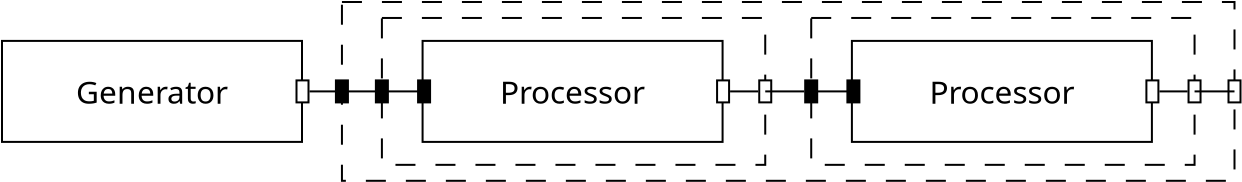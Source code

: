 <?xml version="1.0" encoding="UTF-8"?>
<dia:diagram xmlns:dia="http://www.lysator.liu.se/~alla/dia/">
  <dia:layer name="Background" visible="true" active="true">
    <dia:object type="Standard - Line" version="0" id="O0">
      <dia:attribute name="obj_pos">
        <dia:point val="-7.445,10.794"/>
      </dia:attribute>
      <dia:attribute name="obj_bb">
        <dia:rectangle val="-7.495,10.744;-6.074,10.844"/>
      </dia:attribute>
      <dia:attribute name="conn_endpoints">
        <dia:point val="-7.445,10.794"/>
        <dia:point val="-6.124,10.794"/>
      </dia:attribute>
      <dia:attribute name="numcp">
        <dia:int val="1"/>
      </dia:attribute>
      <dia:connections>
        <dia:connection handle="0" to="O3" connection="8"/>
        <dia:connection handle="1" to="O29" connection="3"/>
      </dia:connections>
    </dia:object>
    <dia:group>
      <dia:group>
        <dia:object type="Standard - Box" version="0" id="O1">
          <dia:attribute name="obj_pos">
            <dia:point val="-22.82,8.269"/>
          </dia:attribute>
          <dia:attribute name="obj_bb">
            <dia:rectangle val="-22.87,8.219;-7.77,13.369"/>
          </dia:attribute>
          <dia:attribute name="elem_corner">
            <dia:point val="-22.82,8.269"/>
          </dia:attribute>
          <dia:attribute name="elem_width">
            <dia:real val="15.0"/>
          </dia:attribute>
          <dia:attribute name="elem_height">
            <dia:real val="5.05"/>
          </dia:attribute>
          <dia:attribute name="show_background">
            <dia:boolean val="true"/>
          </dia:attribute>
        </dia:object>
        <dia:object type="Standard - Text" version="1" id="O2">
          <dia:attribute name="obj_pos">
            <dia:point val="-15.32,10.794"/>
          </dia:attribute>
          <dia:attribute name="obj_bb">
            <dia:rectangle val="-19.334,9.873;-11.307,11.716"/>
          </dia:attribute>
          <dia:attribute name="text">
            <dia:composite type="text">
              <dia:attribute name="string">
                <dia:string>#Generator#</dia:string>
              </dia:attribute>
              <dia:attribute name="font">
                <dia:font family="sans" style="0" name="Helvetica"/>
              </dia:attribute>
              <dia:attribute name="height">
                <dia:real val="1.976"/>
              </dia:attribute>
              <dia:attribute name="pos">
                <dia:point val="-15.32,11.341"/>
              </dia:attribute>
              <dia:attribute name="color">
                <dia:color val="#000000"/>
              </dia:attribute>
              <dia:attribute name="alignment">
                <dia:enum val="1"/>
              </dia:attribute>
            </dia:composite>
          </dia:attribute>
          <dia:attribute name="valign">
            <dia:enum val="2"/>
          </dia:attribute>
        </dia:object>
        <dia:object type="Standard - Box" version="0" id="O3">
          <dia:attribute name="obj_pos">
            <dia:point val="-8.095,10.244"/>
          </dia:attribute>
          <dia:attribute name="obj_bb">
            <dia:rectangle val="-8.145,10.194;-7.445,11.394"/>
          </dia:attribute>
          <dia:attribute name="elem_corner">
            <dia:point val="-8.095,10.244"/>
          </dia:attribute>
          <dia:attribute name="elem_width">
            <dia:real val="0.6"/>
          </dia:attribute>
          <dia:attribute name="elem_height">
            <dia:real val="1.1"/>
          </dia:attribute>
          <dia:attribute name="show_background">
            <dia:boolean val="true"/>
          </dia:attribute>
        </dia:object>
        <dia:object type="Standard - Text" version="1" id="O4">
          <dia:attribute name="obj_pos">
            <dia:point val="-15.595,10.969"/>
          </dia:attribute>
          <dia:attribute name="obj_bb">
            <dia:rectangle val="-15.595,9.502;-15.595,11.344"/>
          </dia:attribute>
          <dia:attribute name="text">
            <dia:composite type="text">
              <dia:attribute name="string">
                <dia:string>##</dia:string>
              </dia:attribute>
              <dia:attribute name="font">
                <dia:font family="sans" style="0" name="Helvetica"/>
              </dia:attribute>
              <dia:attribute name="height">
                <dia:real val="1.976"/>
              </dia:attribute>
              <dia:attribute name="pos">
                <dia:point val="-15.595,10.969"/>
              </dia:attribute>
              <dia:attribute name="color">
                <dia:color val="#000000"/>
              </dia:attribute>
              <dia:attribute name="alignment">
                <dia:enum val="0"/>
              </dia:attribute>
            </dia:composite>
          </dia:attribute>
          <dia:attribute name="valign">
            <dia:enum val="3"/>
          </dia:attribute>
        </dia:object>
      </dia:group>
      <dia:group>
        <dia:group>
          <dia:group>
            <dia:object type="Standard - Box" version="0" id="O5">
              <dia:attribute name="obj_pos">
                <dia:point val="-3.825,7.122"/>
              </dia:attribute>
              <dia:attribute name="obj_bb">
                <dia:rectangle val="-3.875,7.072;15.393,14.516"/>
              </dia:attribute>
              <dia:attribute name="elem_corner">
                <dia:point val="-3.825,7.122"/>
              </dia:attribute>
              <dia:attribute name="elem_width">
                <dia:real val="19.167"/>
              </dia:attribute>
              <dia:attribute name="elem_height">
                <dia:real val="7.344"/>
              </dia:attribute>
              <dia:attribute name="border_width">
                <dia:real val="0.1"/>
              </dia:attribute>
              <dia:attribute name="show_background">
                <dia:boolean val="false"/>
              </dia:attribute>
              <dia:attribute name="line_style">
                <dia:enum val="1"/>
              </dia:attribute>
            </dia:object>
            <dia:object type="Standard - Text" version="1" id="O6">
              <dia:attribute name="obj_pos">
                <dia:point val="5.709,10.794"/>
              </dia:attribute>
              <dia:attribute name="obj_bb">
                <dia:rectangle val="1.903,9.873;9.515,11.716"/>
              </dia:attribute>
              <dia:attribute name="text">
                <dia:composite type="text">
                  <dia:attribute name="string">
                    <dia:string>#Processor#</dia:string>
                  </dia:attribute>
                  <dia:attribute name="font">
                    <dia:font family="sans" style="0" name="Helvetica"/>
                  </dia:attribute>
                  <dia:attribute name="height">
                    <dia:real val="1.976"/>
                  </dia:attribute>
                  <dia:attribute name="pos">
                    <dia:point val="5.709,11.341"/>
                  </dia:attribute>
                  <dia:attribute name="color">
                    <dia:color val="#000000"/>
                  </dia:attribute>
                  <dia:attribute name="alignment">
                    <dia:enum val="1"/>
                  </dia:attribute>
                </dia:composite>
              </dia:attribute>
              <dia:attribute name="valign">
                <dia:enum val="2"/>
              </dia:attribute>
            </dia:object>
            <dia:object type="Standard - Text" version="1" id="O7">
              <dia:attribute name="obj_pos">
                <dia:point val="5.434,10.969"/>
              </dia:attribute>
              <dia:attribute name="obj_bb">
                <dia:rectangle val="5.434,9.502;5.434,11.344"/>
              </dia:attribute>
              <dia:attribute name="text">
                <dia:composite type="text">
                  <dia:attribute name="string">
                    <dia:string>##</dia:string>
                  </dia:attribute>
                  <dia:attribute name="font">
                    <dia:font family="sans" style="0" name="Helvetica"/>
                  </dia:attribute>
                  <dia:attribute name="height">
                    <dia:real val="1.976"/>
                  </dia:attribute>
                  <dia:attribute name="pos">
                    <dia:point val="5.434,10.969"/>
                  </dia:attribute>
                  <dia:attribute name="color">
                    <dia:color val="#000000"/>
                  </dia:attribute>
                  <dia:attribute name="alignment">
                    <dia:enum val="0"/>
                  </dia:attribute>
                </dia:composite>
              </dia:attribute>
              <dia:attribute name="valign">
                <dia:enum val="3"/>
              </dia:attribute>
            </dia:object>
            <dia:object type="Standard - Box" version="0" id="O8">
              <dia:attribute name="obj_pos">
                <dia:point val="-4.126,10.244"/>
              </dia:attribute>
              <dia:attribute name="obj_bb">
                <dia:rectangle val="-4.176,10.194;-3.476,11.394"/>
              </dia:attribute>
              <dia:attribute name="elem_corner">
                <dia:point val="-4.126,10.244"/>
              </dia:attribute>
              <dia:attribute name="elem_width">
                <dia:real val="0.6"/>
              </dia:attribute>
              <dia:attribute name="elem_height">
                <dia:real val="1.1"/>
              </dia:attribute>
              <dia:attribute name="border_width">
                <dia:real val="0.1"/>
              </dia:attribute>
              <dia:attribute name="inner_color">
                <dia:color val="#000000"/>
              </dia:attribute>
              <dia:attribute name="show_background">
                <dia:boolean val="true"/>
              </dia:attribute>
            </dia:object>
            <dia:object type="Standard - Box" version="0" id="O9">
              <dia:attribute name="obj_pos">
                <dia:point val="15.042,10.243"/>
              </dia:attribute>
              <dia:attribute name="obj_bb">
                <dia:rectangle val="14.992,10.193;15.692,11.393"/>
              </dia:attribute>
              <dia:attribute name="elem_corner">
                <dia:point val="15.042,10.243"/>
              </dia:attribute>
              <dia:attribute name="elem_width">
                <dia:real val="0.6"/>
              </dia:attribute>
              <dia:attribute name="elem_height">
                <dia:real val="1.1"/>
              </dia:attribute>
              <dia:attribute name="show_background">
                <dia:boolean val="true"/>
              </dia:attribute>
            </dia:object>
            <dia:object type="Standard - Line" version="0" id="O10">
              <dia:attribute name="obj_pos">
                <dia:point val="-3.526,10.794"/>
              </dia:attribute>
              <dia:attribute name="obj_bb">
                <dia:rectangle val="-3.576,10.744;-1.966,10.844"/>
              </dia:attribute>
              <dia:attribute name="conn_endpoints">
                <dia:point val="-3.526,10.794"/>
                <dia:point val="-2.016,10.794"/>
              </dia:attribute>
              <dia:attribute name="numcp">
                <dia:int val="1"/>
              </dia:attribute>
              <dia:connections>
                <dia:connection handle="0" to="O8" connection="4"/>
              </dia:connections>
            </dia:object>
            <dia:object type="Standard - Line" version="0" id="O11">
              <dia:attribute name="obj_pos">
                <dia:point val="13.584,10.794"/>
              </dia:attribute>
              <dia:attribute name="obj_bb">
                <dia:rectangle val="13.534,10.743;15.045,10.844"/>
              </dia:attribute>
              <dia:attribute name="conn_endpoints">
                <dia:point val="13.584,10.794"/>
                <dia:point val="14.995,10.793"/>
              </dia:attribute>
              <dia:attribute name="numcp">
                <dia:int val="1"/>
              </dia:attribute>
              <dia:connections>
                <dia:connection handle="1" to="O9" connection="8"/>
              </dia:connections>
            </dia:object>
            <dia:group>
              <dia:object type="Standard - Box" version="0" id="O12">
                <dia:attribute name="obj_pos">
                  <dia:point val="-1.791,8.269"/>
                </dia:attribute>
                <dia:attribute name="obj_bb">
                  <dia:rectangle val="-1.841,8.219;13.259,13.369"/>
                </dia:attribute>
                <dia:attribute name="elem_corner">
                  <dia:point val="-1.791,8.269"/>
                </dia:attribute>
                <dia:attribute name="elem_width">
                  <dia:real val="15.0"/>
                </dia:attribute>
                <dia:attribute name="elem_height">
                  <dia:real val="5.05"/>
                </dia:attribute>
                <dia:attribute name="show_background">
                  <dia:boolean val="true"/>
                </dia:attribute>
              </dia:object>
              <dia:object type="Standard - Box" version="0" id="O13">
                <dia:attribute name="obj_pos">
                  <dia:point val="12.934,10.244"/>
                </dia:attribute>
                <dia:attribute name="obj_bb">
                  <dia:rectangle val="12.884,10.194;13.584,11.394"/>
                </dia:attribute>
                <dia:attribute name="elem_corner">
                  <dia:point val="12.934,10.244"/>
                </dia:attribute>
                <dia:attribute name="elem_width">
                  <dia:real val="0.6"/>
                </dia:attribute>
                <dia:attribute name="elem_height">
                  <dia:real val="1.1"/>
                </dia:attribute>
                <dia:attribute name="show_background">
                  <dia:boolean val="true"/>
                </dia:attribute>
              </dia:object>
              <dia:object type="Standard - Box" version="0" id="O14">
                <dia:attribute name="obj_pos">
                  <dia:point val="-2.016,10.244"/>
                </dia:attribute>
                <dia:attribute name="obj_bb">
                  <dia:rectangle val="-2.066,10.194;-1.366,11.394"/>
                </dia:attribute>
                <dia:attribute name="elem_corner">
                  <dia:point val="-2.016,10.244"/>
                </dia:attribute>
                <dia:attribute name="elem_width">
                  <dia:real val="0.6"/>
                </dia:attribute>
                <dia:attribute name="elem_height">
                  <dia:real val="1.1"/>
                </dia:attribute>
                <dia:attribute name="border_width">
                  <dia:real val="0.1"/>
                </dia:attribute>
                <dia:attribute name="inner_color">
                  <dia:color val="#000000"/>
                </dia:attribute>
                <dia:attribute name="show_background">
                  <dia:boolean val="true"/>
                </dia:attribute>
              </dia:object>
              <dia:object type="Standard - Text" version="1" id="O15">
                <dia:attribute name="obj_pos">
                  <dia:point val="5.709,10.794"/>
                </dia:attribute>
                <dia:attribute name="obj_bb">
                  <dia:rectangle val="1.903,9.873;9.515,11.716"/>
                </dia:attribute>
                <dia:attribute name="text">
                  <dia:composite type="text">
                    <dia:attribute name="string">
                      <dia:string>#Processor#</dia:string>
                    </dia:attribute>
                    <dia:attribute name="font">
                      <dia:font family="sans" style="0" name="Helvetica"/>
                    </dia:attribute>
                    <dia:attribute name="height">
                      <dia:real val="1.976"/>
                    </dia:attribute>
                    <dia:attribute name="pos">
                      <dia:point val="5.709,11.341"/>
                    </dia:attribute>
                    <dia:attribute name="color">
                      <dia:color val="#000000"/>
                    </dia:attribute>
                    <dia:attribute name="alignment">
                      <dia:enum val="1"/>
                    </dia:attribute>
                  </dia:composite>
                </dia:attribute>
                <dia:attribute name="valign">
                  <dia:enum val="2"/>
                </dia:attribute>
                <dia:connections>
                  <dia:connection handle="0" to="O12" connection="8"/>
                </dia:connections>
              </dia:object>
            </dia:group>
          </dia:group>
          <dia:object type="Standard - Box" version="0" id="O16">
            <dia:attribute name="obj_pos">
              <dia:point val="17.641,7.122"/>
            </dia:attribute>
            <dia:attribute name="obj_bb">
              <dia:rectangle val="17.591,7.072;36.858,14.516"/>
            </dia:attribute>
            <dia:attribute name="elem_corner">
              <dia:point val="17.641,7.122"/>
            </dia:attribute>
            <dia:attribute name="elem_width">
              <dia:real val="19.167"/>
            </dia:attribute>
            <dia:attribute name="elem_height">
              <dia:real val="7.344"/>
            </dia:attribute>
            <dia:attribute name="border_width">
              <dia:real val="0.1"/>
            </dia:attribute>
            <dia:attribute name="show_background">
              <dia:boolean val="false"/>
            </dia:attribute>
            <dia:attribute name="line_style">
              <dia:enum val="1"/>
            </dia:attribute>
          </dia:object>
          <dia:object type="Standard - Text" version="1" id="O17">
            <dia:attribute name="obj_pos">
              <dia:point val="27.175,10.794"/>
            </dia:attribute>
            <dia:attribute name="obj_bb">
              <dia:rectangle val="23.368,9.873;30.981,11.716"/>
            </dia:attribute>
            <dia:attribute name="text">
              <dia:composite type="text">
                <dia:attribute name="string">
                  <dia:string>#Processor#</dia:string>
                </dia:attribute>
                <dia:attribute name="font">
                  <dia:font family="sans" style="0" name="Helvetica"/>
                </dia:attribute>
                <dia:attribute name="height">
                  <dia:real val="1.976"/>
                </dia:attribute>
                <dia:attribute name="pos">
                  <dia:point val="27.175,11.341"/>
                </dia:attribute>
                <dia:attribute name="color">
                  <dia:color val="#000000"/>
                </dia:attribute>
                <dia:attribute name="alignment">
                  <dia:enum val="1"/>
                </dia:attribute>
              </dia:composite>
            </dia:attribute>
            <dia:attribute name="valign">
              <dia:enum val="2"/>
            </dia:attribute>
          </dia:object>
          <dia:object type="Standard - Text" version="1" id="O18">
            <dia:attribute name="obj_pos">
              <dia:point val="26.9,10.969"/>
            </dia:attribute>
            <dia:attribute name="obj_bb">
              <dia:rectangle val="26.9,9.502;26.9,11.344"/>
            </dia:attribute>
            <dia:attribute name="text">
              <dia:composite type="text">
                <dia:attribute name="string">
                  <dia:string>##</dia:string>
                </dia:attribute>
                <dia:attribute name="font">
                  <dia:font family="sans" style="0" name="Helvetica"/>
                </dia:attribute>
                <dia:attribute name="height">
                  <dia:real val="1.976"/>
                </dia:attribute>
                <dia:attribute name="pos">
                  <dia:point val="26.9,10.969"/>
                </dia:attribute>
                <dia:attribute name="color">
                  <dia:color val="#000000"/>
                </dia:attribute>
                <dia:attribute name="alignment">
                  <dia:enum val="0"/>
                </dia:attribute>
              </dia:composite>
            </dia:attribute>
            <dia:attribute name="valign">
              <dia:enum val="3"/>
            </dia:attribute>
          </dia:object>
          <dia:object type="Standard - Box" version="0" id="O19">
            <dia:attribute name="obj_pos">
              <dia:point val="17.34,10.244"/>
            </dia:attribute>
            <dia:attribute name="obj_bb">
              <dia:rectangle val="17.29,10.194;17.99,11.394"/>
            </dia:attribute>
            <dia:attribute name="elem_corner">
              <dia:point val="17.34,10.244"/>
            </dia:attribute>
            <dia:attribute name="elem_width">
              <dia:real val="0.6"/>
            </dia:attribute>
            <dia:attribute name="elem_height">
              <dia:real val="1.1"/>
            </dia:attribute>
            <dia:attribute name="border_width">
              <dia:real val="0.1"/>
            </dia:attribute>
            <dia:attribute name="inner_color">
              <dia:color val="#000000"/>
            </dia:attribute>
            <dia:attribute name="show_background">
              <dia:boolean val="true"/>
            </dia:attribute>
          </dia:object>
          <dia:object type="Standard - Box" version="0" id="O20">
            <dia:attribute name="obj_pos">
              <dia:point val="36.507,10.243"/>
            </dia:attribute>
            <dia:attribute name="obj_bb">
              <dia:rectangle val="36.457,10.193;37.157,11.393"/>
            </dia:attribute>
            <dia:attribute name="elem_corner">
              <dia:point val="36.507,10.243"/>
            </dia:attribute>
            <dia:attribute name="elem_width">
              <dia:real val="0.6"/>
            </dia:attribute>
            <dia:attribute name="elem_height">
              <dia:real val="1.1"/>
            </dia:attribute>
            <dia:attribute name="show_background">
              <dia:boolean val="true"/>
            </dia:attribute>
          </dia:object>
          <dia:object type="Standard - Line" version="0" id="O21">
            <dia:attribute name="obj_pos">
              <dia:point val="17.94,10.794"/>
            </dia:attribute>
            <dia:attribute name="obj_bb">
              <dia:rectangle val="17.89,10.744;19.5,10.844"/>
            </dia:attribute>
            <dia:attribute name="conn_endpoints">
              <dia:point val="17.94,10.794"/>
              <dia:point val="19.45,10.794"/>
            </dia:attribute>
            <dia:attribute name="numcp">
              <dia:int val="1"/>
            </dia:attribute>
            <dia:connections>
              <dia:connection handle="0" to="O19" connection="4"/>
            </dia:connections>
          </dia:object>
          <dia:object type="Standard - Line" version="0" id="O22">
            <dia:attribute name="obj_pos">
              <dia:point val="35.05,10.794"/>
            </dia:attribute>
            <dia:attribute name="obj_bb">
              <dia:rectangle val="35,10.743;36.511,10.844"/>
            </dia:attribute>
            <dia:attribute name="conn_endpoints">
              <dia:point val="35.05,10.794"/>
              <dia:point val="36.461,10.793"/>
            </dia:attribute>
            <dia:attribute name="numcp">
              <dia:int val="1"/>
            </dia:attribute>
            <dia:connections>
              <dia:connection handle="1" to="O20" connection="8"/>
            </dia:connections>
          </dia:object>
          <dia:group>
            <dia:object type="Standard - Box" version="0" id="O23">
              <dia:attribute name="obj_pos">
                <dia:point val="19.675,8.269"/>
              </dia:attribute>
              <dia:attribute name="obj_bb">
                <dia:rectangle val="19.625,8.219;34.725,13.369"/>
              </dia:attribute>
              <dia:attribute name="elem_corner">
                <dia:point val="19.675,8.269"/>
              </dia:attribute>
              <dia:attribute name="elem_width">
                <dia:real val="15.0"/>
              </dia:attribute>
              <dia:attribute name="elem_height">
                <dia:real val="5.05"/>
              </dia:attribute>
              <dia:attribute name="show_background">
                <dia:boolean val="true"/>
              </dia:attribute>
            </dia:object>
            <dia:object type="Standard - Box" version="0" id="O24">
              <dia:attribute name="obj_pos">
                <dia:point val="34.4,10.244"/>
              </dia:attribute>
              <dia:attribute name="obj_bb">
                <dia:rectangle val="34.35,10.194;35.05,11.394"/>
              </dia:attribute>
              <dia:attribute name="elem_corner">
                <dia:point val="34.4,10.244"/>
              </dia:attribute>
              <dia:attribute name="elem_width">
                <dia:real val="0.6"/>
              </dia:attribute>
              <dia:attribute name="elem_height">
                <dia:real val="1.1"/>
              </dia:attribute>
              <dia:attribute name="show_background">
                <dia:boolean val="true"/>
              </dia:attribute>
            </dia:object>
            <dia:object type="Standard - Box" version="0" id="O25">
              <dia:attribute name="obj_pos">
                <dia:point val="19.45,10.244"/>
              </dia:attribute>
              <dia:attribute name="obj_bb">
                <dia:rectangle val="19.4,10.194;20.1,11.394"/>
              </dia:attribute>
              <dia:attribute name="elem_corner">
                <dia:point val="19.45,10.244"/>
              </dia:attribute>
              <dia:attribute name="elem_width">
                <dia:real val="0.6"/>
              </dia:attribute>
              <dia:attribute name="elem_height">
                <dia:real val="1.1"/>
              </dia:attribute>
              <dia:attribute name="border_width">
                <dia:real val="0.1"/>
              </dia:attribute>
              <dia:attribute name="inner_color">
                <dia:color val="#000000"/>
              </dia:attribute>
              <dia:attribute name="show_background">
                <dia:boolean val="true"/>
              </dia:attribute>
            </dia:object>
            <dia:object type="Standard - Text" version="1" id="O26">
              <dia:attribute name="obj_pos">
                <dia:point val="27.175,10.794"/>
              </dia:attribute>
              <dia:attribute name="obj_bb">
                <dia:rectangle val="23.368,9.873;30.981,11.716"/>
              </dia:attribute>
              <dia:attribute name="text">
                <dia:composite type="text">
                  <dia:attribute name="string">
                    <dia:string>#Processor#</dia:string>
                  </dia:attribute>
                  <dia:attribute name="font">
                    <dia:font family="sans" style="0" name="Helvetica"/>
                  </dia:attribute>
                  <dia:attribute name="height">
                    <dia:real val="1.976"/>
                  </dia:attribute>
                  <dia:attribute name="pos">
                    <dia:point val="27.175,11.341"/>
                  </dia:attribute>
                  <dia:attribute name="color">
                    <dia:color val="#000000"/>
                  </dia:attribute>
                  <dia:attribute name="alignment">
                    <dia:enum val="1"/>
                  </dia:attribute>
                </dia:composite>
              </dia:attribute>
              <dia:attribute name="valign">
                <dia:enum val="2"/>
              </dia:attribute>
              <dia:connections>
                <dia:connection handle="0" to="O23" connection="8"/>
              </dia:connections>
            </dia:object>
          </dia:group>
          <dia:object type="Standard - Line" version="0" id="O27">
            <dia:attribute name="obj_pos">
              <dia:point val="15.342,10.794"/>
            </dia:attribute>
            <dia:attribute name="obj_bb">
              <dia:rectangle val="15.293,10.744;17.339,10.844"/>
            </dia:attribute>
            <dia:attribute name="conn_endpoints">
              <dia:point val="15.342,10.794"/>
              <dia:point val="17.289,10.794"/>
            </dia:attribute>
            <dia:attribute name="numcp">
              <dia:int val="1"/>
            </dia:attribute>
            <dia:connections>
              <dia:connection handle="1" to="O19" connection="8"/>
            </dia:connections>
          </dia:object>
        </dia:group>
        <dia:group>
          <dia:object type="Standard - Box" version="0" id="O28">
            <dia:attribute name="obj_pos">
              <dia:point val="-5.823,6.324"/>
            </dia:attribute>
            <dia:attribute name="obj_bb">
              <dia:rectangle val="-5.873,6.274;38.855,15.314"/>
            </dia:attribute>
            <dia:attribute name="elem_corner">
              <dia:point val="-5.823,6.324"/>
            </dia:attribute>
            <dia:attribute name="elem_width">
              <dia:real val="44.628"/>
            </dia:attribute>
            <dia:attribute name="elem_height">
              <dia:real val="8.94"/>
            </dia:attribute>
            <dia:attribute name="border_width">
              <dia:real val="0.1"/>
            </dia:attribute>
            <dia:attribute name="show_background">
              <dia:boolean val="false"/>
            </dia:attribute>
            <dia:attribute name="line_style">
              <dia:enum val="1"/>
            </dia:attribute>
          </dia:object>
          <dia:object type="Standard - Box" version="0" id="O29">
            <dia:attribute name="obj_pos">
              <dia:point val="-6.124,10.244"/>
            </dia:attribute>
            <dia:attribute name="obj_bb">
              <dia:rectangle val="-6.174,10.194;-5.474,11.394"/>
            </dia:attribute>
            <dia:attribute name="elem_corner">
              <dia:point val="-6.124,10.244"/>
            </dia:attribute>
            <dia:attribute name="elem_width">
              <dia:real val="0.6"/>
            </dia:attribute>
            <dia:attribute name="elem_height">
              <dia:real val="1.1"/>
            </dia:attribute>
            <dia:attribute name="border_width">
              <dia:real val="0.1"/>
            </dia:attribute>
            <dia:attribute name="inner_color">
              <dia:color val="#000000"/>
            </dia:attribute>
            <dia:attribute name="show_background">
              <dia:boolean val="true"/>
            </dia:attribute>
          </dia:object>
          <dia:object type="Standard - Box" version="0" id="O30">
            <dia:attribute name="obj_pos">
              <dia:point val="38.505,10.244"/>
            </dia:attribute>
            <dia:attribute name="obj_bb">
              <dia:rectangle val="38.456,10.194;39.156,11.394"/>
            </dia:attribute>
            <dia:attribute name="elem_corner">
              <dia:point val="38.505,10.244"/>
            </dia:attribute>
            <dia:attribute name="elem_width">
              <dia:real val="0.6"/>
            </dia:attribute>
            <dia:attribute name="elem_height">
              <dia:real val="1.1"/>
            </dia:attribute>
            <dia:attribute name="show_background">
              <dia:boolean val="true"/>
            </dia:attribute>
          </dia:object>
        </dia:group>
        <dia:object type="Standard - Line" version="0" id="O31">
          <dia:attribute name="obj_pos">
            <dia:point val="-5.823,10.794"/>
          </dia:attribute>
          <dia:attribute name="obj_bb">
            <dia:rectangle val="-5.873,10.744;-4.076,10.844"/>
          </dia:attribute>
          <dia:attribute name="conn_endpoints">
            <dia:point val="-5.823,10.794"/>
            <dia:point val="-4.126,10.794"/>
          </dia:attribute>
          <dia:attribute name="numcp">
            <dia:int val="1"/>
          </dia:attribute>
        </dia:object>
        <dia:object type="Standard - Line" version="0" id="O32">
          <dia:attribute name="obj_pos">
            <dia:point val="36.808,10.794"/>
          </dia:attribute>
          <dia:attribute name="obj_bb">
            <dia:rectangle val="36.758,10.744;38.855,10.844"/>
          </dia:attribute>
          <dia:attribute name="conn_endpoints">
            <dia:point val="36.808,10.794"/>
            <dia:point val="38.805,10.794"/>
          </dia:attribute>
          <dia:attribute name="numcp">
            <dia:int val="1"/>
          </dia:attribute>
        </dia:object>
      </dia:group>
    </dia:group>
  </dia:layer>
</dia:diagram>
